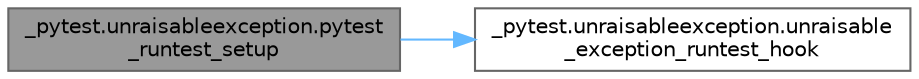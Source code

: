 digraph "_pytest.unraisableexception.pytest_runtest_setup"
{
 // LATEX_PDF_SIZE
  bgcolor="transparent";
  edge [fontname=Helvetica,fontsize=10,labelfontname=Helvetica,labelfontsize=10];
  node [fontname=Helvetica,fontsize=10,shape=box,height=0.2,width=0.4];
  rankdir="LR";
  Node1 [id="Node000001",label="_pytest.unraisableexception.pytest\l_runtest_setup",height=0.2,width=0.4,color="gray40", fillcolor="grey60", style="filled", fontcolor="black",tooltip=" "];
  Node1 -> Node2 [id="edge1_Node000001_Node000002",color="steelblue1",style="solid",tooltip=" "];
  Node2 [id="Node000002",label="_pytest.unraisableexception.unraisable\l_exception_runtest_hook",height=0.2,width=0.4,color="grey40", fillcolor="white", style="filled",URL="$namespace__pytest_1_1unraisableexception.html#a9b9a2e6731417b7faec6bc6f8abd132c",tooltip=" "];
}
